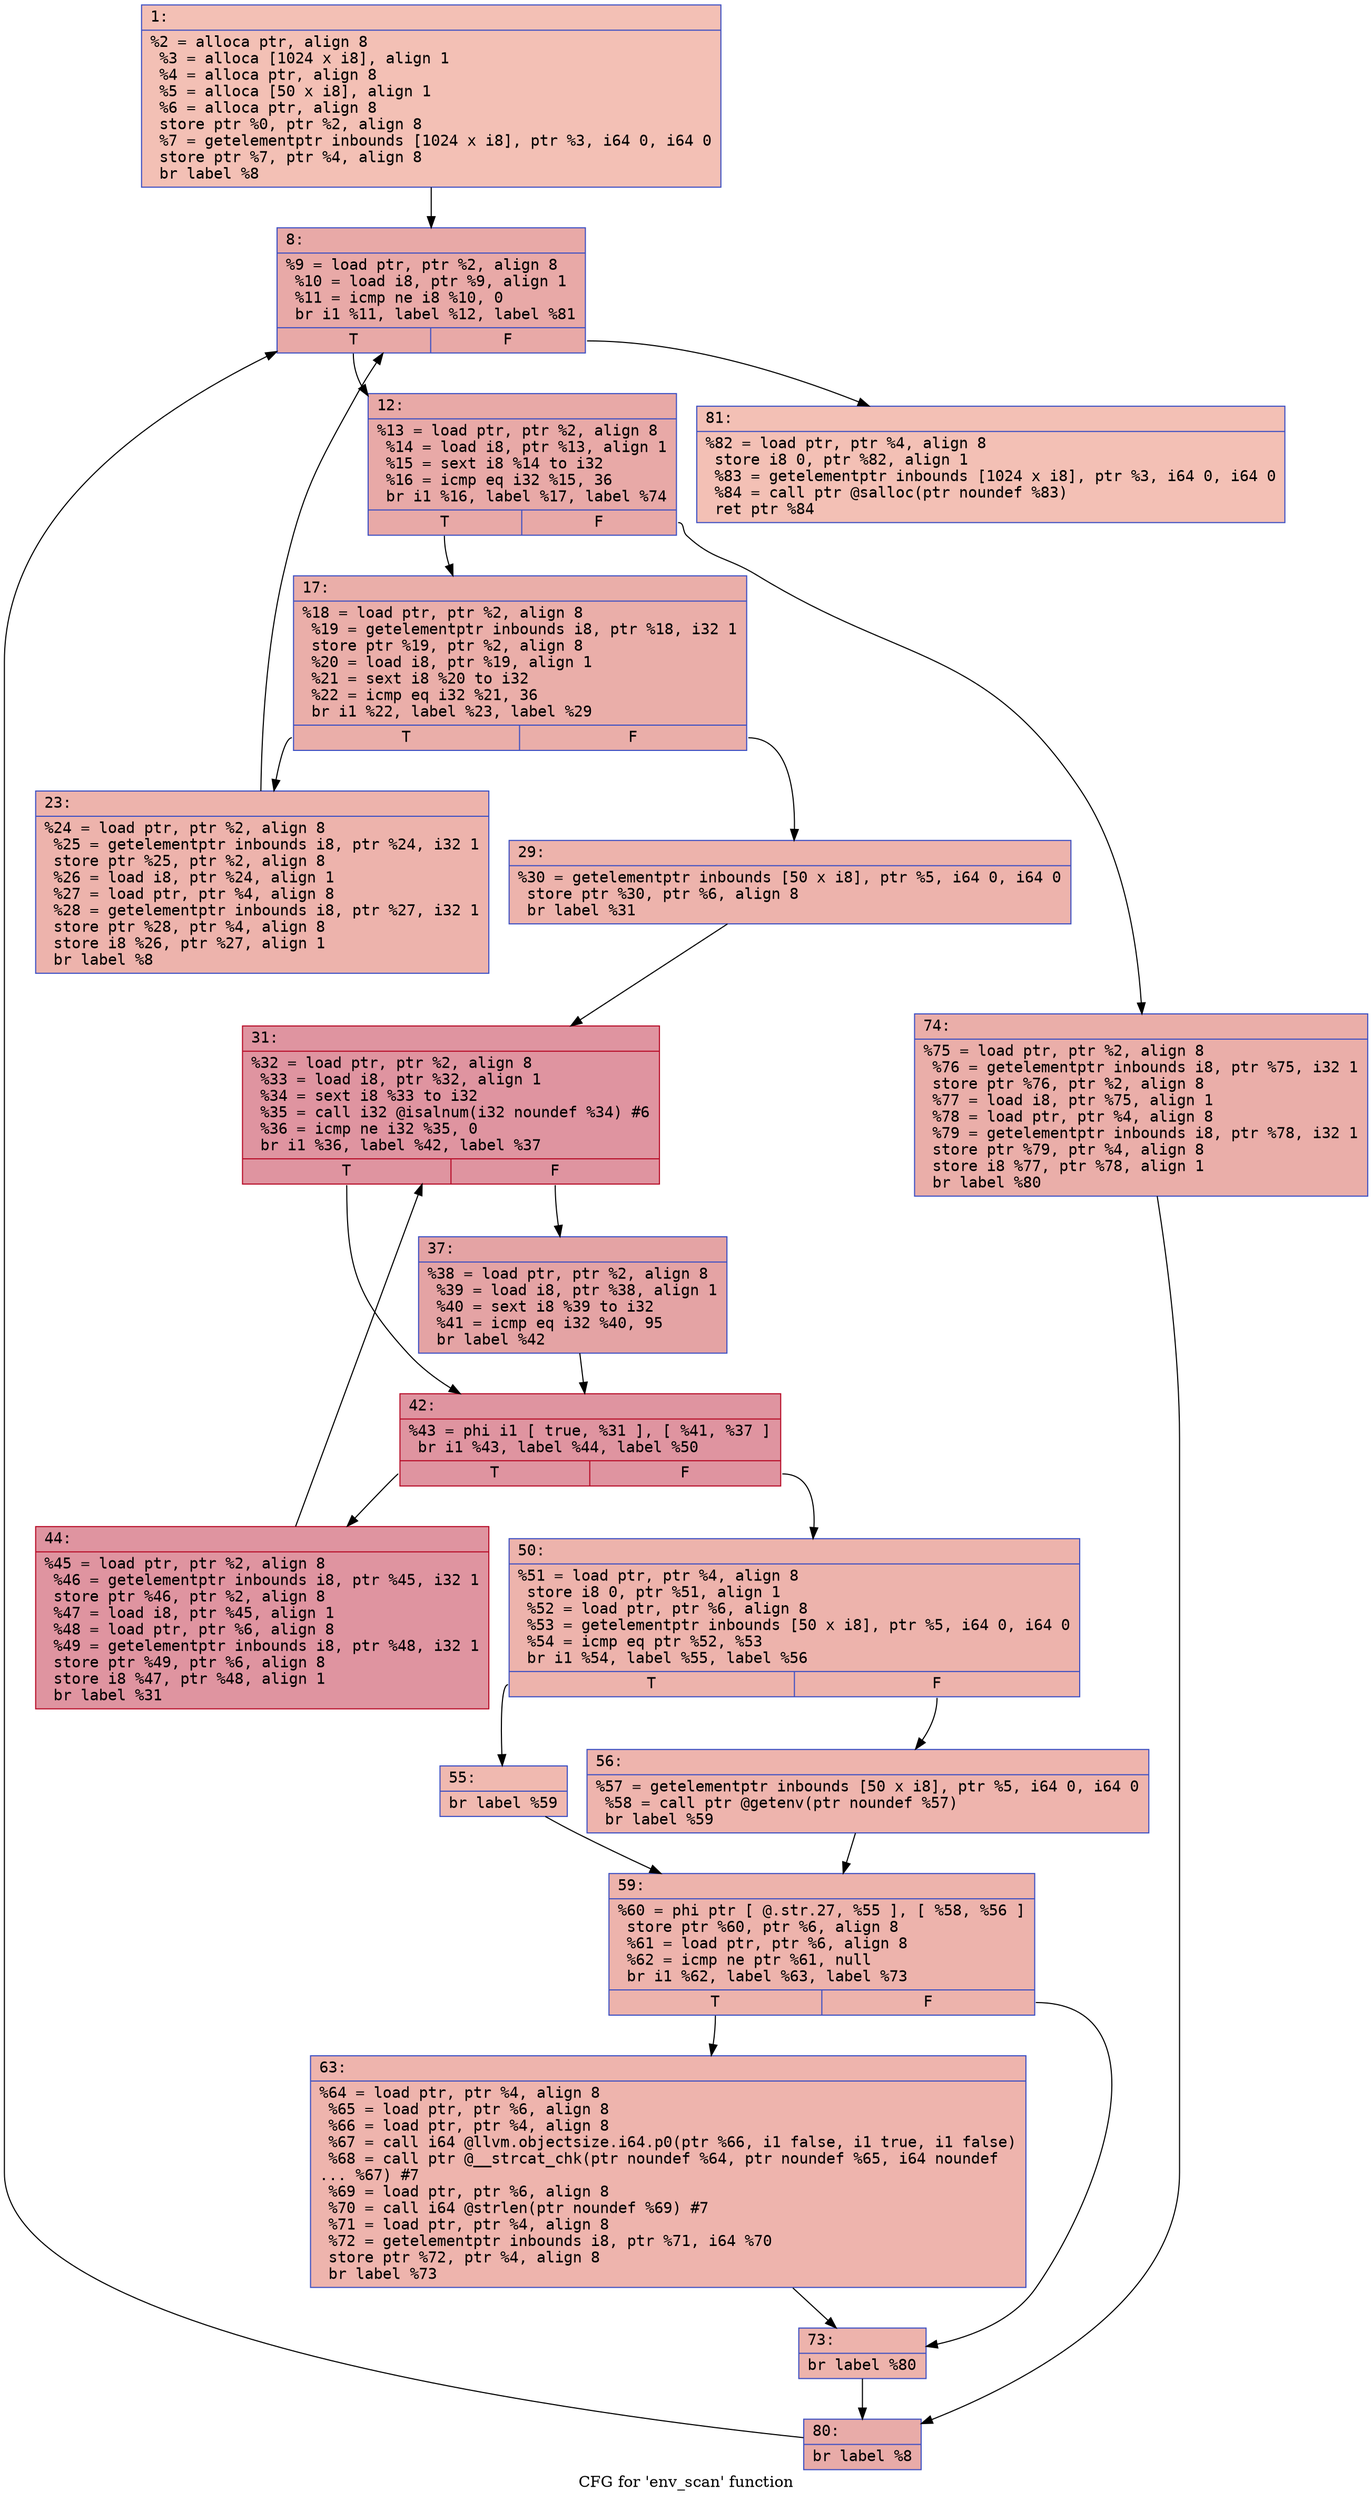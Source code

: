 digraph "CFG for 'env_scan' function" {
	label="CFG for 'env_scan' function";

	Node0x600003f11400 [shape=record,color="#3d50c3ff", style=filled, fillcolor="#e5705870" fontname="Courier",label="{1:\l|  %2 = alloca ptr, align 8\l  %3 = alloca [1024 x i8], align 1\l  %4 = alloca ptr, align 8\l  %5 = alloca [50 x i8], align 1\l  %6 = alloca ptr, align 8\l  store ptr %0, ptr %2, align 8\l  %7 = getelementptr inbounds [1024 x i8], ptr %3, i64 0, i64 0\l  store ptr %7, ptr %4, align 8\l  br label %8\l}"];
	Node0x600003f11400 -> Node0x600003f11450[tooltip="1 -> 8\nProbability 100.00%" ];
	Node0x600003f11450 [shape=record,color="#3d50c3ff", style=filled, fillcolor="#ca3b3770" fontname="Courier",label="{8:\l|  %9 = load ptr, ptr %2, align 8\l  %10 = load i8, ptr %9, align 1\l  %11 = icmp ne i8 %10, 0\l  br i1 %11, label %12, label %81\l|{<s0>T|<s1>F}}"];
	Node0x600003f11450:s0 -> Node0x600003f114a0[tooltip="8 -> 12\nProbability 96.88%" ];
	Node0x600003f11450:s1 -> Node0x600003f119a0[tooltip="8 -> 81\nProbability 3.12%" ];
	Node0x600003f114a0 [shape=record,color="#3d50c3ff", style=filled, fillcolor="#ca3b3770" fontname="Courier",label="{12:\l|  %13 = load ptr, ptr %2, align 8\l  %14 = load i8, ptr %13, align 1\l  %15 = sext i8 %14 to i32\l  %16 = icmp eq i32 %15, 36\l  br i1 %16, label %17, label %74\l|{<s0>T|<s1>F}}"];
	Node0x600003f114a0:s0 -> Node0x600003f114f0[tooltip="12 -> 17\nProbability 50.00%" ];
	Node0x600003f114a0:s1 -> Node0x600003f11900[tooltip="12 -> 74\nProbability 50.00%" ];
	Node0x600003f114f0 [shape=record,color="#3d50c3ff", style=filled, fillcolor="#d0473d70" fontname="Courier",label="{17:\l|  %18 = load ptr, ptr %2, align 8\l  %19 = getelementptr inbounds i8, ptr %18, i32 1\l  store ptr %19, ptr %2, align 8\l  %20 = load i8, ptr %19, align 1\l  %21 = sext i8 %20 to i32\l  %22 = icmp eq i32 %21, 36\l  br i1 %22, label %23, label %29\l|{<s0>T|<s1>F}}"];
	Node0x600003f114f0:s0 -> Node0x600003f11540[tooltip="17 -> 23\nProbability 50.00%" ];
	Node0x600003f114f0:s1 -> Node0x600003f11590[tooltip="17 -> 29\nProbability 50.00%" ];
	Node0x600003f11540 [shape=record,color="#3d50c3ff", style=filled, fillcolor="#d6524470" fontname="Courier",label="{23:\l|  %24 = load ptr, ptr %2, align 8\l  %25 = getelementptr inbounds i8, ptr %24, i32 1\l  store ptr %25, ptr %2, align 8\l  %26 = load i8, ptr %24, align 1\l  %27 = load ptr, ptr %4, align 8\l  %28 = getelementptr inbounds i8, ptr %27, i32 1\l  store ptr %28, ptr %4, align 8\l  store i8 %26, ptr %27, align 1\l  br label %8\l}"];
	Node0x600003f11540 -> Node0x600003f11450[tooltip="23 -> 8\nProbability 100.00%" ];
	Node0x600003f11590 [shape=record,color="#3d50c3ff", style=filled, fillcolor="#d6524470" fontname="Courier",label="{29:\l|  %30 = getelementptr inbounds [50 x i8], ptr %5, i64 0, i64 0\l  store ptr %30, ptr %6, align 8\l  br label %31\l}"];
	Node0x600003f11590 -> Node0x600003f115e0[tooltip="29 -> 31\nProbability 100.00%" ];
	Node0x600003f115e0 [shape=record,color="#b70d28ff", style=filled, fillcolor="#b70d2870" fontname="Courier",label="{31:\l|  %32 = load ptr, ptr %2, align 8\l  %33 = load i8, ptr %32, align 1\l  %34 = sext i8 %33 to i32\l  %35 = call i32 @isalnum(i32 noundef %34) #6\l  %36 = icmp ne i32 %35, 0\l  br i1 %36, label %42, label %37\l|{<s0>T|<s1>F}}"];
	Node0x600003f115e0:s0 -> Node0x600003f11680[tooltip="31 -> 42\nProbability 62.50%" ];
	Node0x600003f115e0:s1 -> Node0x600003f11630[tooltip="31 -> 37\nProbability 37.50%" ];
	Node0x600003f11630 [shape=record,color="#3d50c3ff", style=filled, fillcolor="#c32e3170" fontname="Courier",label="{37:\l|  %38 = load ptr, ptr %2, align 8\l  %39 = load i8, ptr %38, align 1\l  %40 = sext i8 %39 to i32\l  %41 = icmp eq i32 %40, 95\l  br label %42\l}"];
	Node0x600003f11630 -> Node0x600003f11680[tooltip="37 -> 42\nProbability 100.00%" ];
	Node0x600003f11680 [shape=record,color="#b70d28ff", style=filled, fillcolor="#b70d2870" fontname="Courier",label="{42:\l|  %43 = phi i1 [ true, %31 ], [ %41, %37 ]\l  br i1 %43, label %44, label %50\l|{<s0>T|<s1>F}}"];
	Node0x600003f11680:s0 -> Node0x600003f116d0[tooltip="42 -> 44\nProbability 96.88%" ];
	Node0x600003f11680:s1 -> Node0x600003f11720[tooltip="42 -> 50\nProbability 3.12%" ];
	Node0x600003f116d0 [shape=record,color="#b70d28ff", style=filled, fillcolor="#b70d2870" fontname="Courier",label="{44:\l|  %45 = load ptr, ptr %2, align 8\l  %46 = getelementptr inbounds i8, ptr %45, i32 1\l  store ptr %46, ptr %2, align 8\l  %47 = load i8, ptr %45, align 1\l  %48 = load ptr, ptr %6, align 8\l  %49 = getelementptr inbounds i8, ptr %48, i32 1\l  store ptr %49, ptr %6, align 8\l  store i8 %47, ptr %48, align 1\l  br label %31\l}"];
	Node0x600003f116d0 -> Node0x600003f115e0[tooltip="44 -> 31\nProbability 100.00%" ];
	Node0x600003f11720 [shape=record,color="#3d50c3ff", style=filled, fillcolor="#d6524470" fontname="Courier",label="{50:\l|  %51 = load ptr, ptr %4, align 8\l  store i8 0, ptr %51, align 1\l  %52 = load ptr, ptr %6, align 8\l  %53 = getelementptr inbounds [50 x i8], ptr %5, i64 0, i64 0\l  %54 = icmp eq ptr %52, %53\l  br i1 %54, label %55, label %56\l|{<s0>T|<s1>F}}"];
	Node0x600003f11720:s0 -> Node0x600003f11770[tooltip="50 -> 55\nProbability 37.50%" ];
	Node0x600003f11720:s1 -> Node0x600003f117c0[tooltip="50 -> 56\nProbability 62.50%" ];
	Node0x600003f11770 [shape=record,color="#3d50c3ff", style=filled, fillcolor="#de614d70" fontname="Courier",label="{55:\l|  br label %59\l}"];
	Node0x600003f11770 -> Node0x600003f11810[tooltip="55 -> 59\nProbability 100.00%" ];
	Node0x600003f117c0 [shape=record,color="#3d50c3ff", style=filled, fillcolor="#d8564670" fontname="Courier",label="{56:\l|  %57 = getelementptr inbounds [50 x i8], ptr %5, i64 0, i64 0\l  %58 = call ptr @getenv(ptr noundef %57)\l  br label %59\l}"];
	Node0x600003f117c0 -> Node0x600003f11810[tooltip="56 -> 59\nProbability 100.00%" ];
	Node0x600003f11810 [shape=record,color="#3d50c3ff", style=filled, fillcolor="#d6524470" fontname="Courier",label="{59:\l|  %60 = phi ptr [ @.str.27, %55 ], [ %58, %56 ]\l  store ptr %60, ptr %6, align 8\l  %61 = load ptr, ptr %6, align 8\l  %62 = icmp ne ptr %61, null\l  br i1 %62, label %63, label %73\l|{<s0>T|<s1>F}}"];
	Node0x600003f11810:s0 -> Node0x600003f11860[tooltip="59 -> 63\nProbability 62.50%" ];
	Node0x600003f11810:s1 -> Node0x600003f118b0[tooltip="59 -> 73\nProbability 37.50%" ];
	Node0x600003f11860 [shape=record,color="#3d50c3ff", style=filled, fillcolor="#d8564670" fontname="Courier",label="{63:\l|  %64 = load ptr, ptr %4, align 8\l  %65 = load ptr, ptr %6, align 8\l  %66 = load ptr, ptr %4, align 8\l  %67 = call i64 @llvm.objectsize.i64.p0(ptr %66, i1 false, i1 true, i1 false)\l  %68 = call ptr @__strcat_chk(ptr noundef %64, ptr noundef %65, i64 noundef\l... %67) #7\l  %69 = load ptr, ptr %6, align 8\l  %70 = call i64 @strlen(ptr noundef %69) #7\l  %71 = load ptr, ptr %4, align 8\l  %72 = getelementptr inbounds i8, ptr %71, i64 %70\l  store ptr %72, ptr %4, align 8\l  br label %73\l}"];
	Node0x600003f11860 -> Node0x600003f118b0[tooltip="63 -> 73\nProbability 100.00%" ];
	Node0x600003f118b0 [shape=record,color="#3d50c3ff", style=filled, fillcolor="#d6524470" fontname="Courier",label="{73:\l|  br label %80\l}"];
	Node0x600003f118b0 -> Node0x600003f11950[tooltip="73 -> 80\nProbability 100.00%" ];
	Node0x600003f11900 [shape=record,color="#3d50c3ff", style=filled, fillcolor="#d0473d70" fontname="Courier",label="{74:\l|  %75 = load ptr, ptr %2, align 8\l  %76 = getelementptr inbounds i8, ptr %75, i32 1\l  store ptr %76, ptr %2, align 8\l  %77 = load i8, ptr %75, align 1\l  %78 = load ptr, ptr %4, align 8\l  %79 = getelementptr inbounds i8, ptr %78, i32 1\l  store ptr %79, ptr %4, align 8\l  store i8 %77, ptr %78, align 1\l  br label %80\l}"];
	Node0x600003f11900 -> Node0x600003f11950[tooltip="74 -> 80\nProbability 100.00%" ];
	Node0x600003f11950 [shape=record,color="#3d50c3ff", style=filled, fillcolor="#cc403a70" fontname="Courier",label="{80:\l|  br label %8\l}"];
	Node0x600003f11950 -> Node0x600003f11450[tooltip="80 -> 8\nProbability 100.00%" ];
	Node0x600003f119a0 [shape=record,color="#3d50c3ff", style=filled, fillcolor="#e5705870" fontname="Courier",label="{81:\l|  %82 = load ptr, ptr %4, align 8\l  store i8 0, ptr %82, align 1\l  %83 = getelementptr inbounds [1024 x i8], ptr %3, i64 0, i64 0\l  %84 = call ptr @salloc(ptr noundef %83)\l  ret ptr %84\l}"];
}
